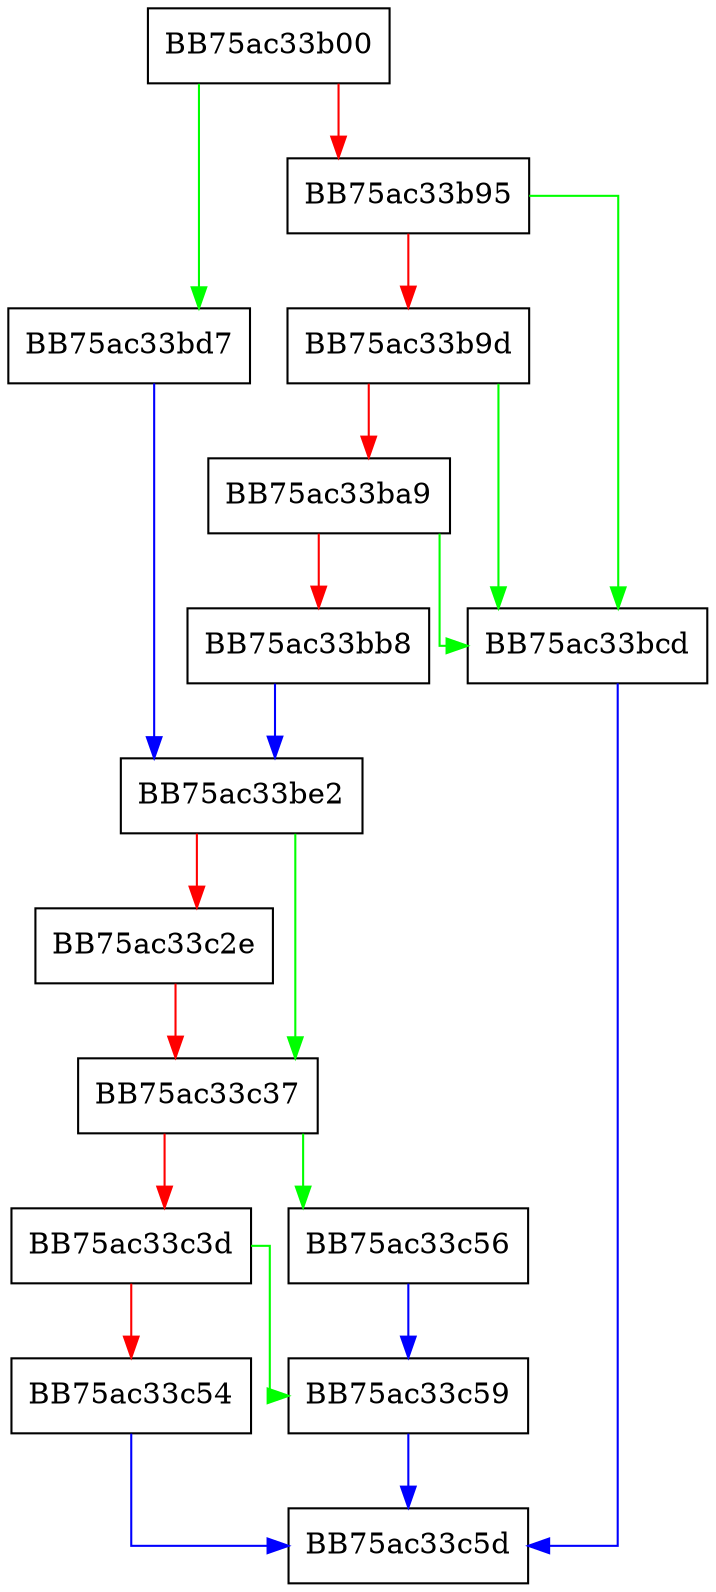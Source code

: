 digraph UpdateHeader {
  node [shape="box"];
  graph [splines=ortho];
  BB75ac33b00 -> BB75ac33bd7 [color="green"];
  BB75ac33b00 -> BB75ac33b95 [color="red"];
  BB75ac33b95 -> BB75ac33bcd [color="green"];
  BB75ac33b95 -> BB75ac33b9d [color="red"];
  BB75ac33b9d -> BB75ac33bcd [color="green"];
  BB75ac33b9d -> BB75ac33ba9 [color="red"];
  BB75ac33ba9 -> BB75ac33bcd [color="green"];
  BB75ac33ba9 -> BB75ac33bb8 [color="red"];
  BB75ac33bb8 -> BB75ac33be2 [color="blue"];
  BB75ac33bcd -> BB75ac33c5d [color="blue"];
  BB75ac33bd7 -> BB75ac33be2 [color="blue"];
  BB75ac33be2 -> BB75ac33c37 [color="green"];
  BB75ac33be2 -> BB75ac33c2e [color="red"];
  BB75ac33c2e -> BB75ac33c37 [color="red"];
  BB75ac33c37 -> BB75ac33c56 [color="green"];
  BB75ac33c37 -> BB75ac33c3d [color="red"];
  BB75ac33c3d -> BB75ac33c59 [color="green"];
  BB75ac33c3d -> BB75ac33c54 [color="red"];
  BB75ac33c54 -> BB75ac33c5d [color="blue"];
  BB75ac33c56 -> BB75ac33c59 [color="blue"];
  BB75ac33c59 -> BB75ac33c5d [color="blue"];
}